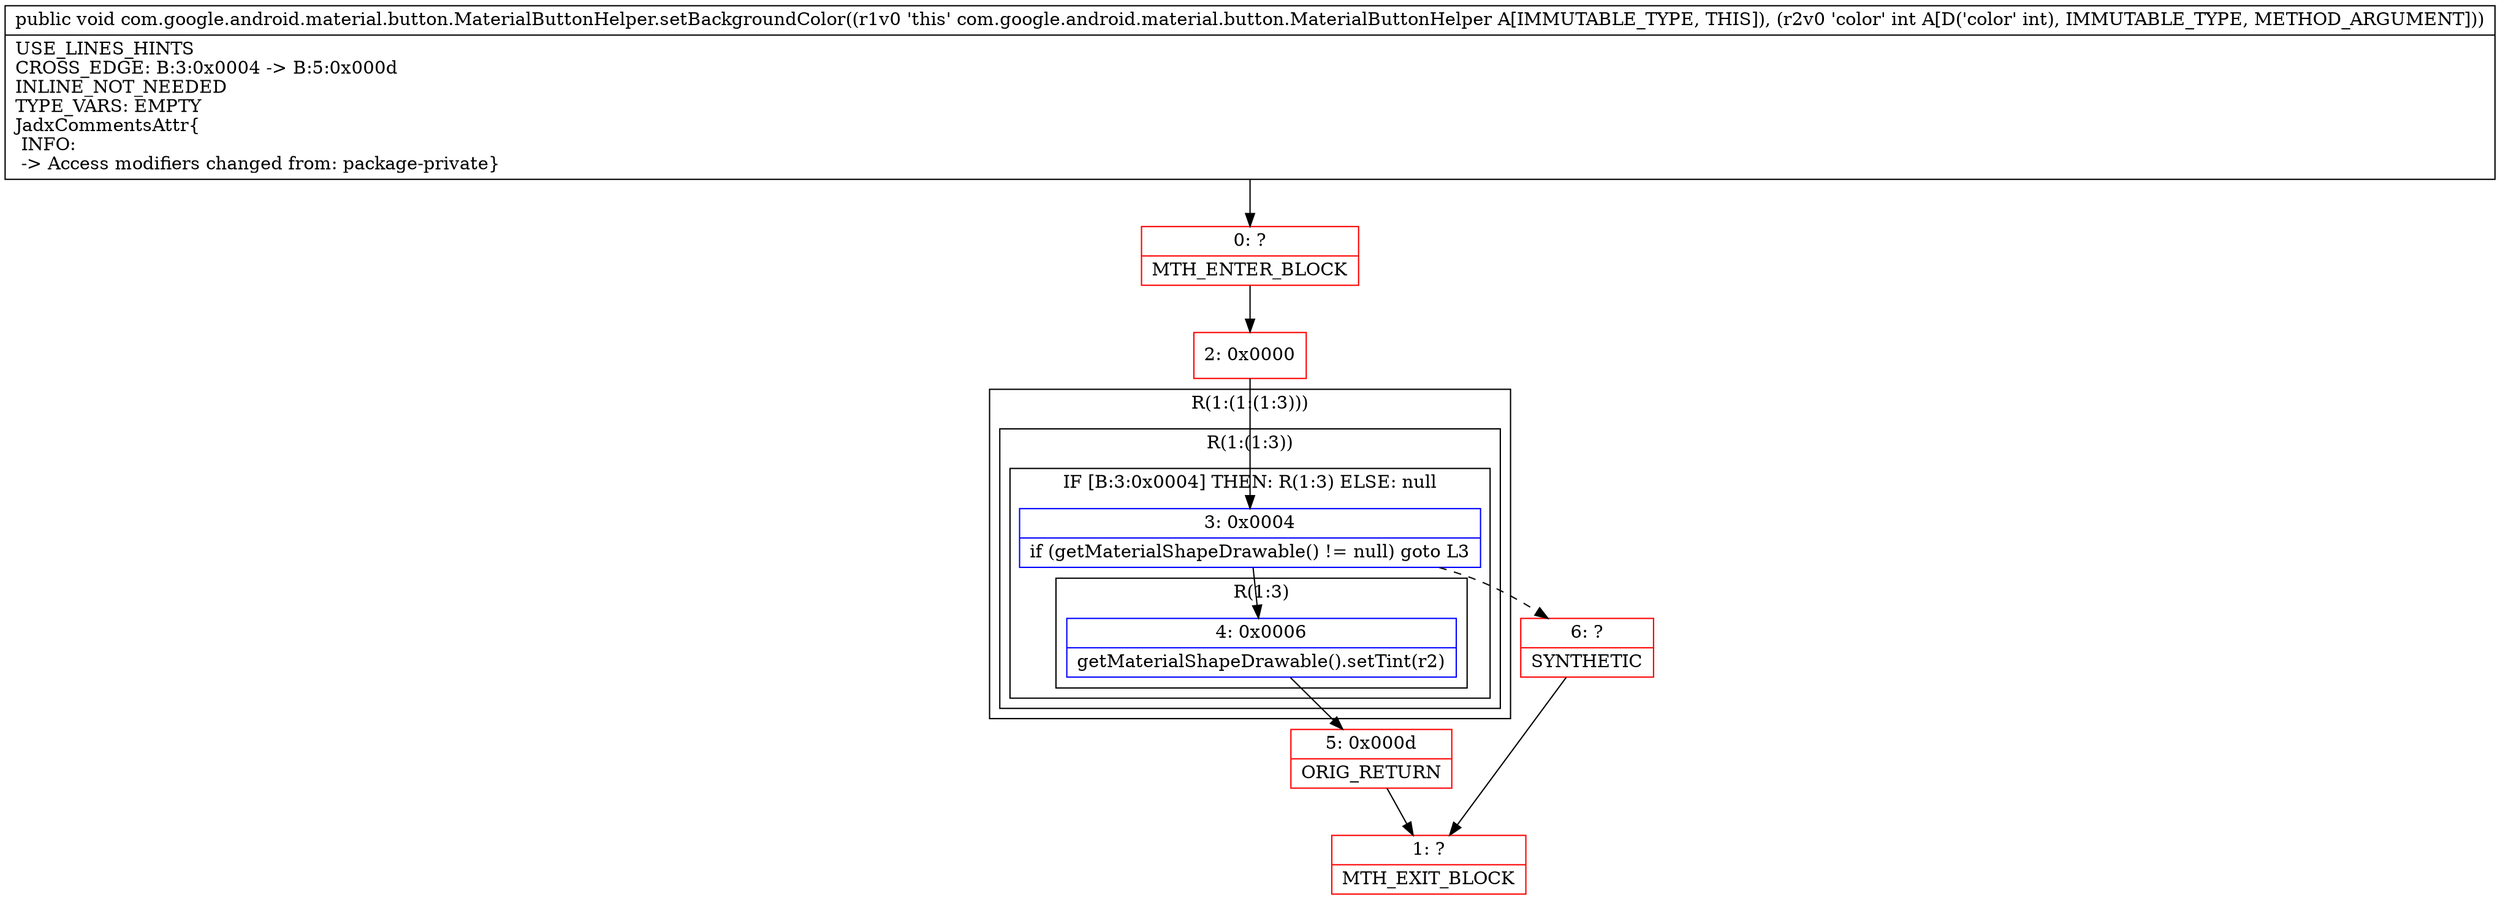 digraph "CFG forcom.google.android.material.button.MaterialButtonHelper.setBackgroundColor(I)V" {
subgraph cluster_Region_1902479070 {
label = "R(1:(1:(1:3)))";
node [shape=record,color=blue];
subgraph cluster_Region_242213890 {
label = "R(1:(1:3))";
node [shape=record,color=blue];
subgraph cluster_IfRegion_160904663 {
label = "IF [B:3:0x0004] THEN: R(1:3) ELSE: null";
node [shape=record,color=blue];
Node_3 [shape=record,label="{3\:\ 0x0004|if (getMaterialShapeDrawable() != null) goto L3\l}"];
subgraph cluster_Region_1884627447 {
label = "R(1:3)";
node [shape=record,color=blue];
Node_4 [shape=record,label="{4\:\ 0x0006|getMaterialShapeDrawable().setTint(r2)\l}"];
}
}
}
}
Node_0 [shape=record,color=red,label="{0\:\ ?|MTH_ENTER_BLOCK\l}"];
Node_2 [shape=record,color=red,label="{2\:\ 0x0000}"];
Node_5 [shape=record,color=red,label="{5\:\ 0x000d|ORIG_RETURN\l}"];
Node_1 [shape=record,color=red,label="{1\:\ ?|MTH_EXIT_BLOCK\l}"];
Node_6 [shape=record,color=red,label="{6\:\ ?|SYNTHETIC\l}"];
MethodNode[shape=record,label="{public void com.google.android.material.button.MaterialButtonHelper.setBackgroundColor((r1v0 'this' com.google.android.material.button.MaterialButtonHelper A[IMMUTABLE_TYPE, THIS]), (r2v0 'color' int A[D('color' int), IMMUTABLE_TYPE, METHOD_ARGUMENT]))  | USE_LINES_HINTS\lCROSS_EDGE: B:3:0x0004 \-\> B:5:0x000d\lINLINE_NOT_NEEDED\lTYPE_VARS: EMPTY\lJadxCommentsAttr\{\l INFO: \l \-\> Access modifiers changed from: package\-private\}\l}"];
MethodNode -> Node_0;Node_3 -> Node_4;
Node_3 -> Node_6[style=dashed];
Node_4 -> Node_5;
Node_0 -> Node_2;
Node_2 -> Node_3;
Node_5 -> Node_1;
Node_6 -> Node_1;
}

